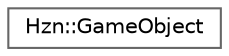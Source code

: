 digraph "Graphical Class Hierarchy"
{
 // LATEX_PDF_SIZE
  bgcolor="transparent";
  edge [fontname=Helvetica,fontsize=10,labelfontname=Helvetica,labelfontsize=10];
  node [fontname=Helvetica,fontsize=10,shape=box,height=0.2,width=0.4];
  rankdir="LR";
  Node0 [label="Hzn::GameObject",height=0.2,width=0.4,color="grey40", fillcolor="white", style="filled",URL="$class_hzn_1_1_game_object.html",tooltip=" "];
}
